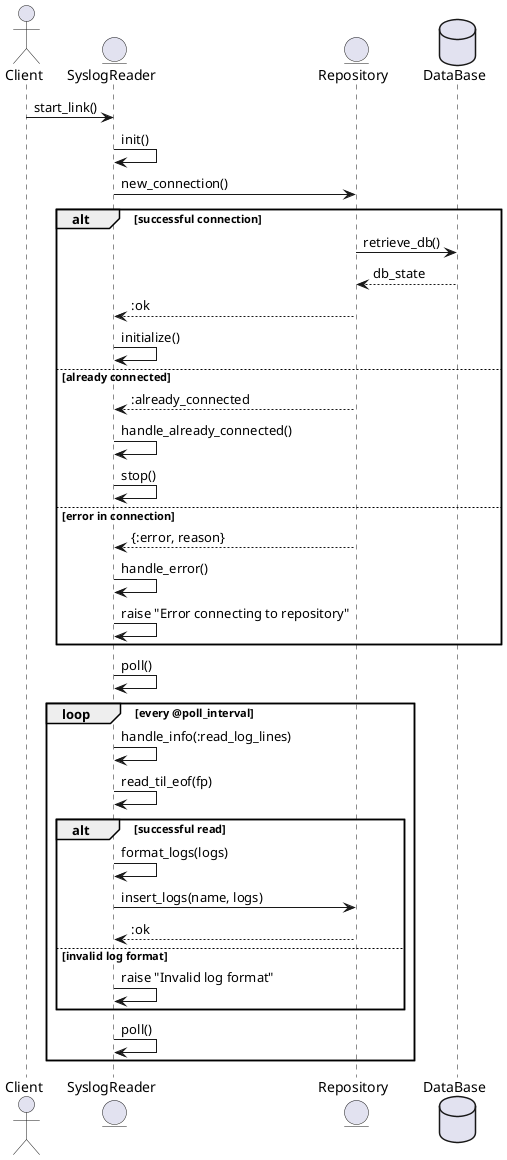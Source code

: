 @startuml send_logs_error
actor Client
entity SyslogReader
entity Repository
database DataBase

Client -> SyslogReader : start_link()
SyslogReader -> SyslogReader : init()
SyslogReader -> Repository : new_connection()
alt successful connection
    Repository -> DataBase : retrieve_db()
    DataBase --> Repository : db_state
    Repository --> SyslogReader : :ok
    SyslogReader -> SyslogReader : initialize()
else already connected
    Repository --> SyslogReader : :already_connected
    SyslogReader -> SyslogReader : handle_already_connected()
    SyslogReader -> SyslogReader : stop()
else error in connection
    Repository --> SyslogReader : {:error, reason}
    SyslogReader -> SyslogReader : handle_error()
    SyslogReader -> SyslogReader : raise "Error connecting to repository"
end
SyslogReader -> SyslogReader : poll()
loop every @poll_interval
    SyslogReader -> SyslogReader : handle_info(:read_log_lines)
    SyslogReader -> SyslogReader : read_til_eof(fp)
    alt successful read
        SyslogReader -> SyslogReader : format_logs(logs)
        SyslogReader -> Repository : insert_logs(name, logs)
        Repository --> SyslogReader : :ok
    else invalid log format
        SyslogReader -> SyslogReader : raise "Invalid log format"
    end
    SyslogReader -> SyslogReader : poll()
end
@enduml
